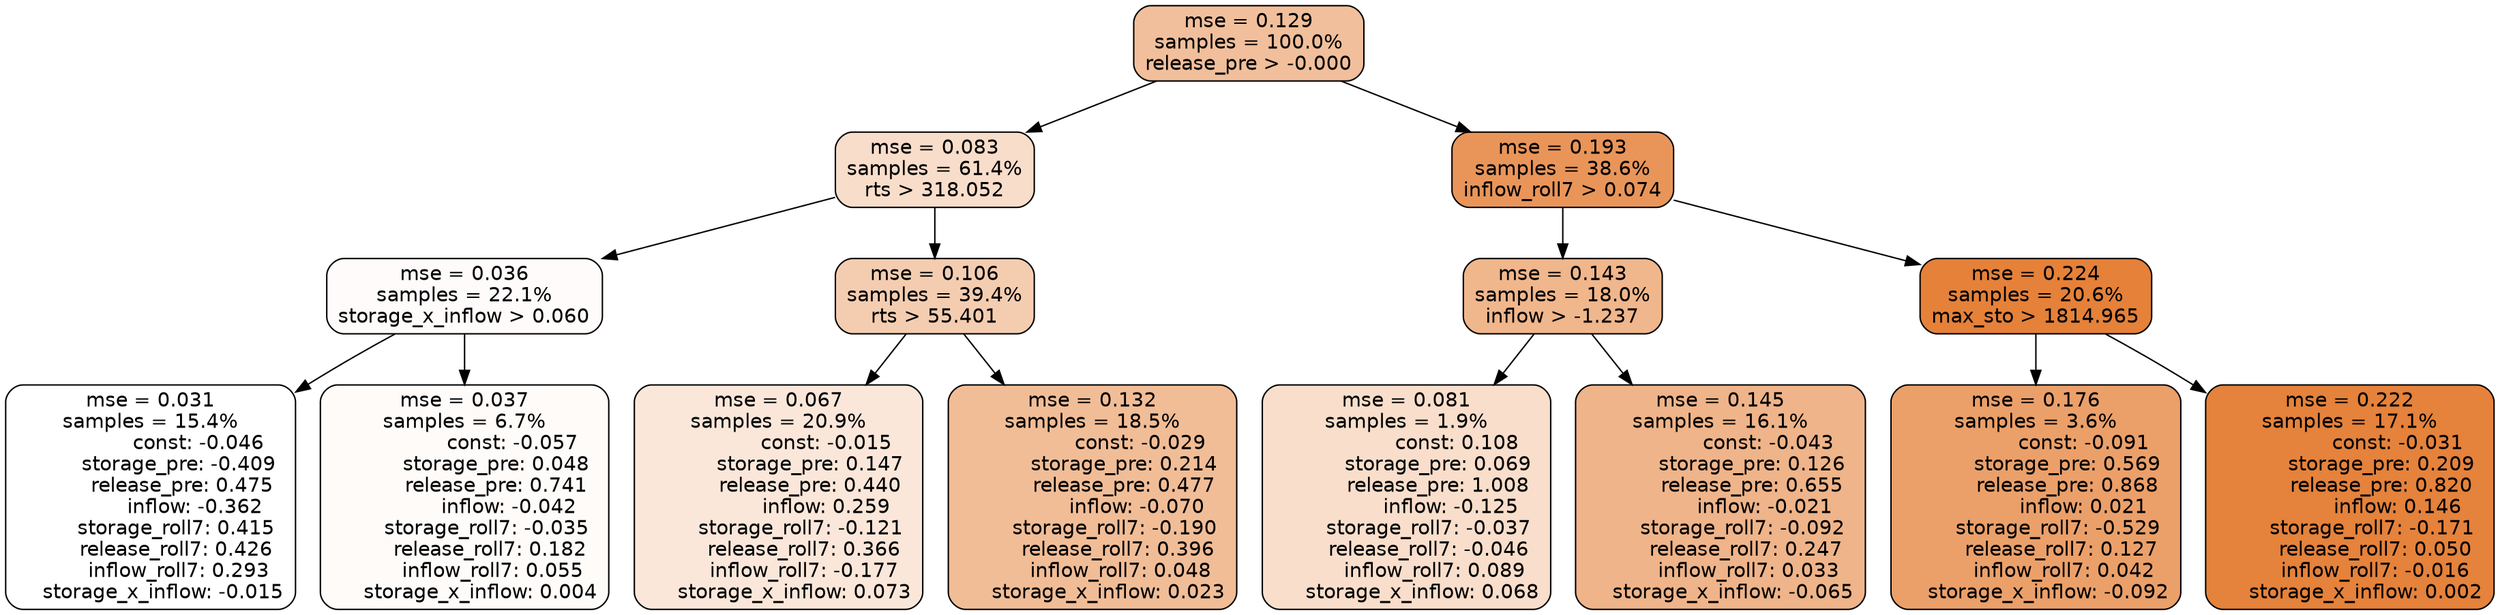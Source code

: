 digraph tree {
node [shape=rectangle, style="filled, rounded", color="black", fontname=helvetica] ;
edge [fontname=helvetica] ;
	"0" [label="mse = 0.129
samples = 100.0%
release_pre > -0.000", fillcolor="#f1bf9b"]
	"1" [label="mse = 0.083
samples = 61.4%
rts > 318.052", fillcolor="#f8ddca"]
	"8" [label="mse = 0.193
samples = 38.6%
inflow_roll7 > 0.074", fillcolor="#e99559"]
	"5" [label="mse = 0.036
samples = 22.1%
storage_x_inflow > 0.060", fillcolor="#fefbfa"]
	"2" [label="mse = 0.106
samples = 39.4%
rts > 55.401", fillcolor="#f4cdb1"]
	"9" [label="mse = 0.143
samples = 18.0%
inflow > -1.237", fillcolor="#f0b68c"]
	"12" [label="mse = 0.224
samples = 20.6%
max_sto > 1814.965", fillcolor="#e58139"]
	"6" [label="mse = 0.031
samples = 15.4%
               const: -0.046
         storage_pre: -0.409
          release_pre: 0.475
              inflow: -0.362
        storage_roll7: 0.415
        release_roll7: 0.426
         inflow_roll7: 0.293
    storage_x_inflow: -0.015", fillcolor="#ffffff"]
	"7" [label="mse = 0.037
samples = 6.7%
               const: -0.057
          storage_pre: 0.048
          release_pre: 0.741
              inflow: -0.042
       storage_roll7: -0.035
        release_roll7: 0.182
         inflow_roll7: 0.055
     storage_x_inflow: 0.004", fillcolor="#fefbf9"]
	"3" [label="mse = 0.067
samples = 20.9%
               const: -0.015
          storage_pre: 0.147
          release_pre: 0.440
               inflow: 0.259
       storage_roll7: -0.121
        release_roll7: 0.366
        inflow_roll7: -0.177
     storage_x_inflow: 0.073", fillcolor="#fae7da"]
	"4" [label="mse = 0.132
samples = 18.5%
               const: -0.029
          storage_pre: 0.214
          release_pre: 0.477
              inflow: -0.070
       storage_roll7: -0.190
        release_roll7: 0.396
         inflow_roll7: 0.048
     storage_x_inflow: 0.023", fillcolor="#f1bd97"]
	"10" [label="mse = 0.081
samples = 1.9%
                const: 0.108
          storage_pre: 0.069
          release_pre: 1.008
              inflow: -0.125
       storage_roll7: -0.037
       release_roll7: -0.046
         inflow_roll7: 0.089
     storage_x_inflow: 0.068", fillcolor="#f8decb"]
	"11" [label="mse = 0.145
samples = 16.1%
               const: -0.043
          storage_pre: 0.126
          release_pre: 0.655
              inflow: -0.021
       storage_roll7: -0.092
        release_roll7: 0.247
         inflow_roll7: 0.033
    storage_x_inflow: -0.065", fillcolor="#efb489"]
	"14" [label="mse = 0.176
samples = 3.6%
               const: -0.091
          storage_pre: 0.569
          release_pre: 0.868
               inflow: 0.021
       storage_roll7: -0.529
        release_roll7: 0.127
         inflow_roll7: 0.042
    storage_x_inflow: -0.092", fillcolor="#eba06a"]
	"13" [label="mse = 0.222
samples = 17.1%
               const: -0.031
          storage_pre: 0.209
          release_pre: 0.820
               inflow: 0.146
       storage_roll7: -0.171
        release_roll7: 0.050
        inflow_roll7: -0.016
     storage_x_inflow: 0.002", fillcolor="#e5823b"]

	"0" -> "1"
	"0" -> "8"
	"1" -> "2"
	"1" -> "5"
	"8" -> "9"
	"8" -> "12"
	"5" -> "6"
	"5" -> "7"
	"2" -> "3"
	"2" -> "4"
	"9" -> "10"
	"9" -> "11"
	"12" -> "13"
	"12" -> "14"
}